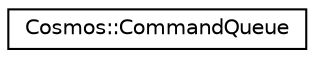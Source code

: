 digraph "Graphical Class Hierarchy"
{
 // INTERACTIVE_SVG=YES
  edge [fontname="Helvetica",fontsize="10",labelfontname="Helvetica",labelfontsize="10"];
  node [fontname="Helvetica",fontsize="10",shape=record];
  rankdir="LR";
  Node0 [label="Cosmos::CommandQueue",height=0.2,width=0.4,color="black", fillcolor="white", style="filled",URL="$class_cosmos_1_1_command_queue.html",tooltip="Class to manage information about a queue of Events. "];
}
